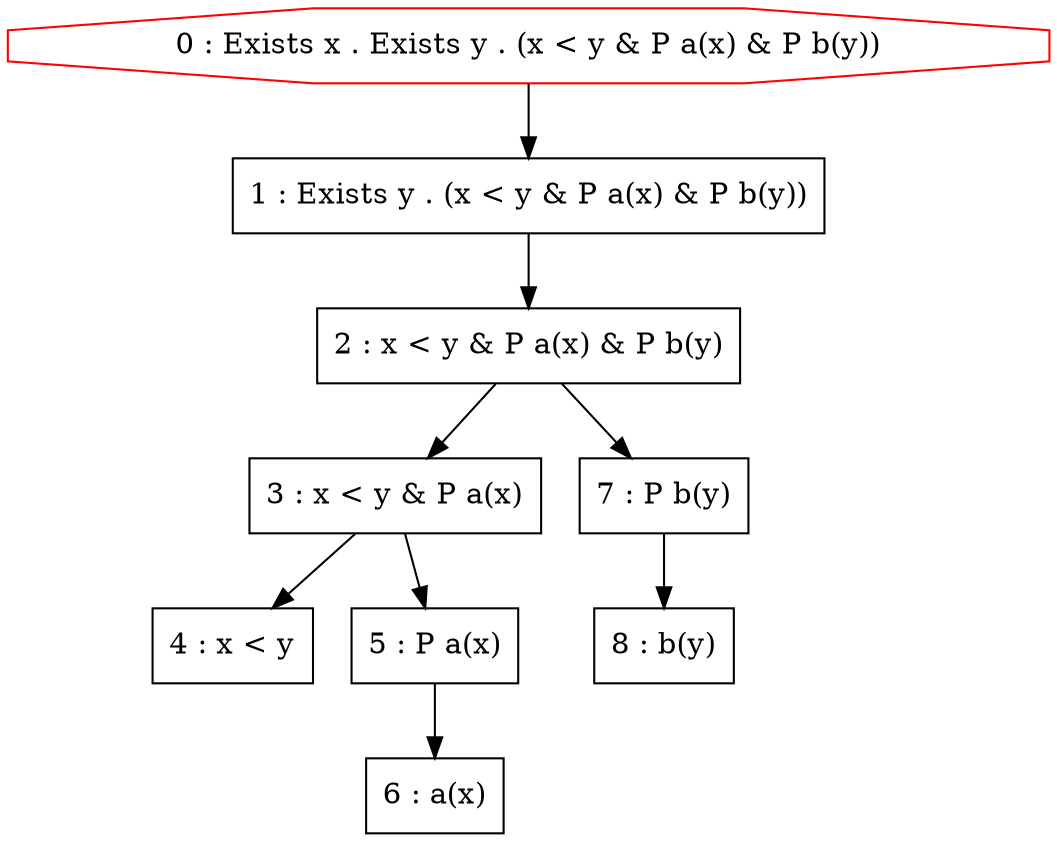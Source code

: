 digraph G {
  0 [shape=octagon, color=red, label="0 : Exists x . Exists y . (x < y & P a(x) & P b(y))"]
  1 [shape=box, label="1 : Exists y . (x < y & P a(x) & P b(y))"]
  2 [shape=box, label="2 : x < y & P a(x) & P b(y)"]
  3 [shape=box, label="3 : x < y & P a(x)"]
  4 [shape=box, label="4 : x < y"]
  5 [shape=box, label="5 : P a(x)"]
  6 [shape=box, label="6 : a(x)"]
  5 -> 6
  3 -> 4
  3 -> 5
  7 [shape=box, label="7 : P b(y)"]
  8 [shape=box, label="8 : b(y)"]
  7 -> 8
  2 -> 3
  2 -> 7
  1 -> 2
  0 -> 1
}
